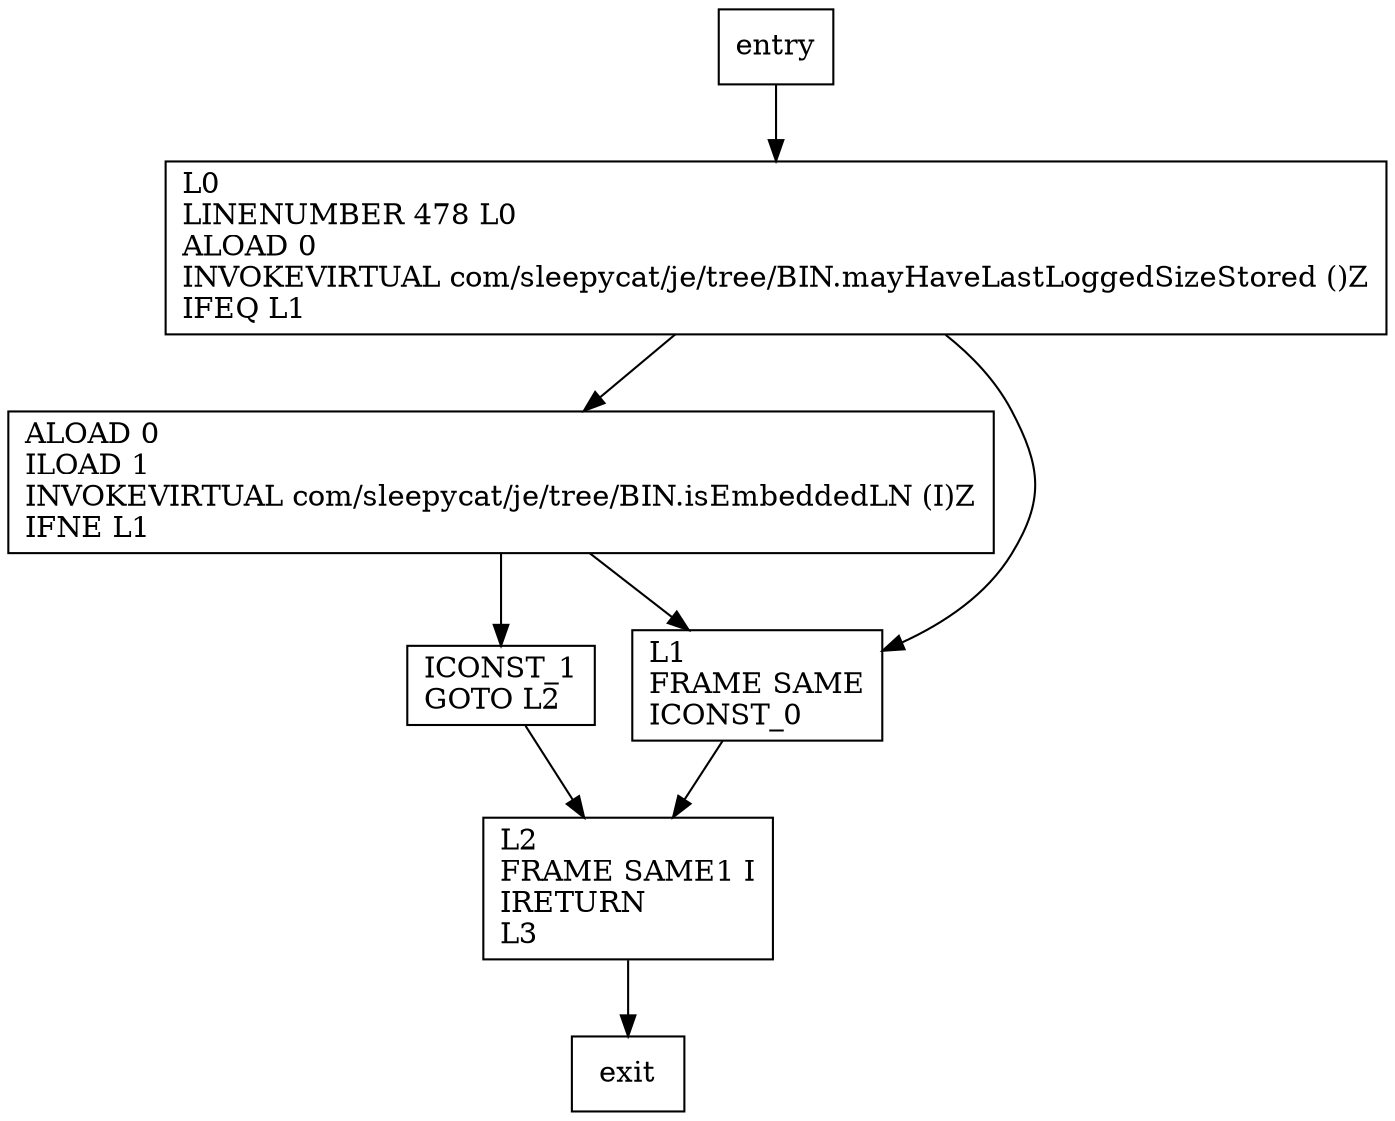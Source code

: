 digraph isLastLoggedSizeStored {
node [shape=record];
1251270328 [label="ALOAD 0\lILOAD 1\lINVOKEVIRTUAL com/sleepycat/je/tree/BIN.isEmbeddedLN (I)Z\lIFNE L1\l"];
1788428256 [label="ICONST_1\lGOTO L2\l"];
1366419627 [label="L2\lFRAME SAME1 I\lIRETURN\lL3\l"];
337156258 [label="L1\lFRAME SAME\lICONST_0\l"];
1666912513 [label="L0\lLINENUMBER 478 L0\lALOAD 0\lINVOKEVIRTUAL com/sleepycat/je/tree/BIN.mayHaveLastLoggedSizeStored ()Z\lIFEQ L1\l"];
entry;
exit;
1251270328 -> 1788428256
1251270328 -> 337156258
entry -> 1666912513
1788428256 -> 1366419627
1366419627 -> exit
337156258 -> 1366419627
1666912513 -> 1251270328
1666912513 -> 337156258
}
